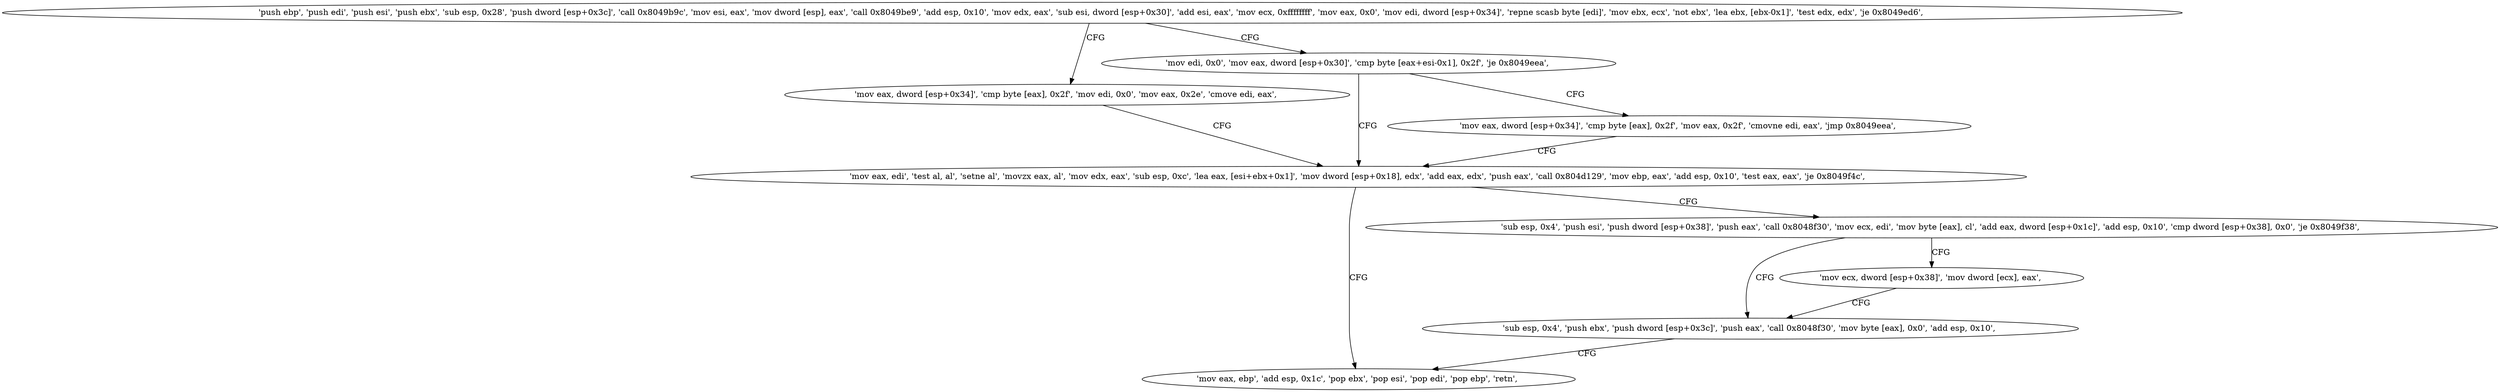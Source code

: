 digraph "func" {
"134520437" [label = "'push ebp', 'push edi', 'push esi', 'push ebx', 'sub esp, 0x28', 'push dword [esp+0x3c]', 'call 0x8049b9c', 'mov esi, eax', 'mov dword [esp], eax', 'call 0x8049be9', 'add esp, 0x10', 'mov edx, eax', 'sub esi, dword [esp+0x30]', 'add esi, eax', 'mov ecx, 0xffffffff', 'mov eax, 0x0', 'mov edi, dword [esp+0x34]', 'repne scasb byte [edi]', 'mov ebx, ecx', 'not ebx', 'lea ebx, [ebx-0x1]', 'test edx, edx', 'je 0x8049ed6', " ]
"134520534" [label = "'mov eax, dword [esp+0x34]', 'cmp byte [eax], 0x2f', 'mov edi, 0x0', 'mov eax, 0x2e', 'cmove edi, eax', " ]
"134520501" [label = "'mov edi, 0x0', 'mov eax, dword [esp+0x30]', 'cmp byte [eax+esi-0x1], 0x2f', 'je 0x8049eea', " ]
"134520554" [label = "'mov eax, edi', 'test al, al', 'setne al', 'movzx eax, al', 'mov edx, eax', 'sub esp, 0xc', 'lea eax, [esi+ebx+0x1]', 'mov dword [esp+0x18], edx', 'add eax, edx', 'push eax', 'call 0x804d129', 'mov ebp, eax', 'add esp, 0x10', 'test eax, eax', 'je 0x8049f4c', " ]
"134520517" [label = "'mov eax, dword [esp+0x34]', 'cmp byte [eax], 0x2f', 'mov eax, 0x2f', 'cmovne edi, eax', 'jmp 0x8049eea', " ]
"134520652" [label = "'mov eax, ebp', 'add esp, 0x1c', 'pop ebx', 'pop esi', 'pop edi', 'pop ebp', 'retn', " ]
"134520594" [label = "'sub esp, 0x4', 'push esi', 'push dword [esp+0x38]', 'push eax', 'call 0x8048f30', 'mov ecx, edi', 'mov byte [eax], cl', 'add eax, dword [esp+0x1c]', 'add esp, 0x10', 'cmp dword [esp+0x38], 0x0', 'je 0x8049f38', " ]
"134520632" [label = "'sub esp, 0x4', 'push ebx', 'push dword [esp+0x3c]', 'push eax', 'call 0x8048f30', 'mov byte [eax], 0x0', 'add esp, 0x10', " ]
"134520626" [label = "'mov ecx, dword [esp+0x38]', 'mov dword [ecx], eax', " ]
"134520437" -> "134520534" [ label = "CFG" ]
"134520437" -> "134520501" [ label = "CFG" ]
"134520534" -> "134520554" [ label = "CFG" ]
"134520501" -> "134520554" [ label = "CFG" ]
"134520501" -> "134520517" [ label = "CFG" ]
"134520554" -> "134520652" [ label = "CFG" ]
"134520554" -> "134520594" [ label = "CFG" ]
"134520517" -> "134520554" [ label = "CFG" ]
"134520594" -> "134520632" [ label = "CFG" ]
"134520594" -> "134520626" [ label = "CFG" ]
"134520632" -> "134520652" [ label = "CFG" ]
"134520626" -> "134520632" [ label = "CFG" ]
}
